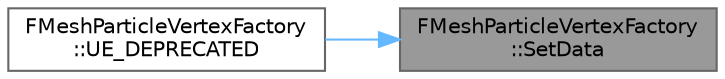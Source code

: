 digraph "FMeshParticleVertexFactory::SetData"
{
 // INTERACTIVE_SVG=YES
 // LATEX_PDF_SIZE
  bgcolor="transparent";
  edge [fontname=Helvetica,fontsize=10,labelfontname=Helvetica,labelfontsize=10];
  node [fontname=Helvetica,fontsize=10,shape=box,height=0.2,width=0.4];
  rankdir="RL";
  Node1 [id="Node000001",label="FMeshParticleVertexFactory\l::SetData",height=0.2,width=0.4,color="gray40", fillcolor="grey60", style="filled", fontcolor="black",tooltip="An implementation of the interface used by TSynchronizedResource to update the resource with new data..."];
  Node1 -> Node2 [id="edge1_Node000001_Node000002",dir="back",color="steelblue1",style="solid",tooltip=" "];
  Node2 [id="Node000002",label="FMeshParticleVertexFactory\l::UE_DEPRECATED",height=0.2,width=0.4,color="grey40", fillcolor="white", style="filled",URL="$d2/d02/classFMeshParticleVertexFactory.html#a3fd8e8be90016fbaf9d0940708a46f92",tooltip=" "];
}
